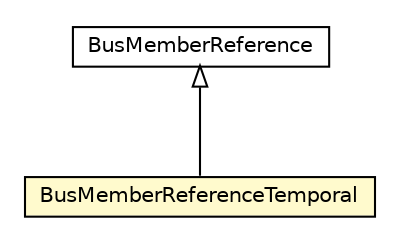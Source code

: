 #!/usr/local/bin/dot
#
# Class diagram 
# Generated by UMLGraph version R5_6-24-gf6e263 (http://www.umlgraph.org/)
#

digraph G {
	edge [fontname="Helvetica",fontsize=10,labelfontname="Helvetica",labelfontsize=10];
	node [fontname="Helvetica",fontsize=10,shape=plaintext];
	nodesep=0.25;
	ranksep=0.5;
	// org.universAAL.ri.gateway.proxies.BusMemberReference
	c11800 [label=<<table title="org.universAAL.ri.gateway.proxies.BusMemberReference" border="0" cellborder="1" cellspacing="0" cellpadding="2" port="p" href="./BusMemberReference.html">
		<tr><td><table border="0" cellspacing="0" cellpadding="1">
<tr><td align="center" balign="center"> BusMemberReference </td></tr>
		</table></td></tr>
		</table>>, URL="./BusMemberReference.html", fontname="Helvetica", fontcolor="black", fontsize=10.0];
	// org.universAAL.ri.gateway.proxies.BusMemberReferenceTemporal
	c11802 [label=<<table title="org.universAAL.ri.gateway.proxies.BusMemberReferenceTemporal" border="0" cellborder="1" cellspacing="0" cellpadding="2" port="p" bgcolor="lemonChiffon" href="./BusMemberReferenceTemporal.html">
		<tr><td><table border="0" cellspacing="0" cellpadding="1">
<tr><td align="center" balign="center"> BusMemberReferenceTemporal </td></tr>
		</table></td></tr>
		</table>>, URL="./BusMemberReferenceTemporal.html", fontname="Helvetica", fontcolor="black", fontsize=10.0];
	//org.universAAL.ri.gateway.proxies.BusMemberReferenceTemporal extends org.universAAL.ri.gateway.proxies.BusMemberReference
	c11800:p -> c11802:p [dir=back,arrowtail=empty];
}

